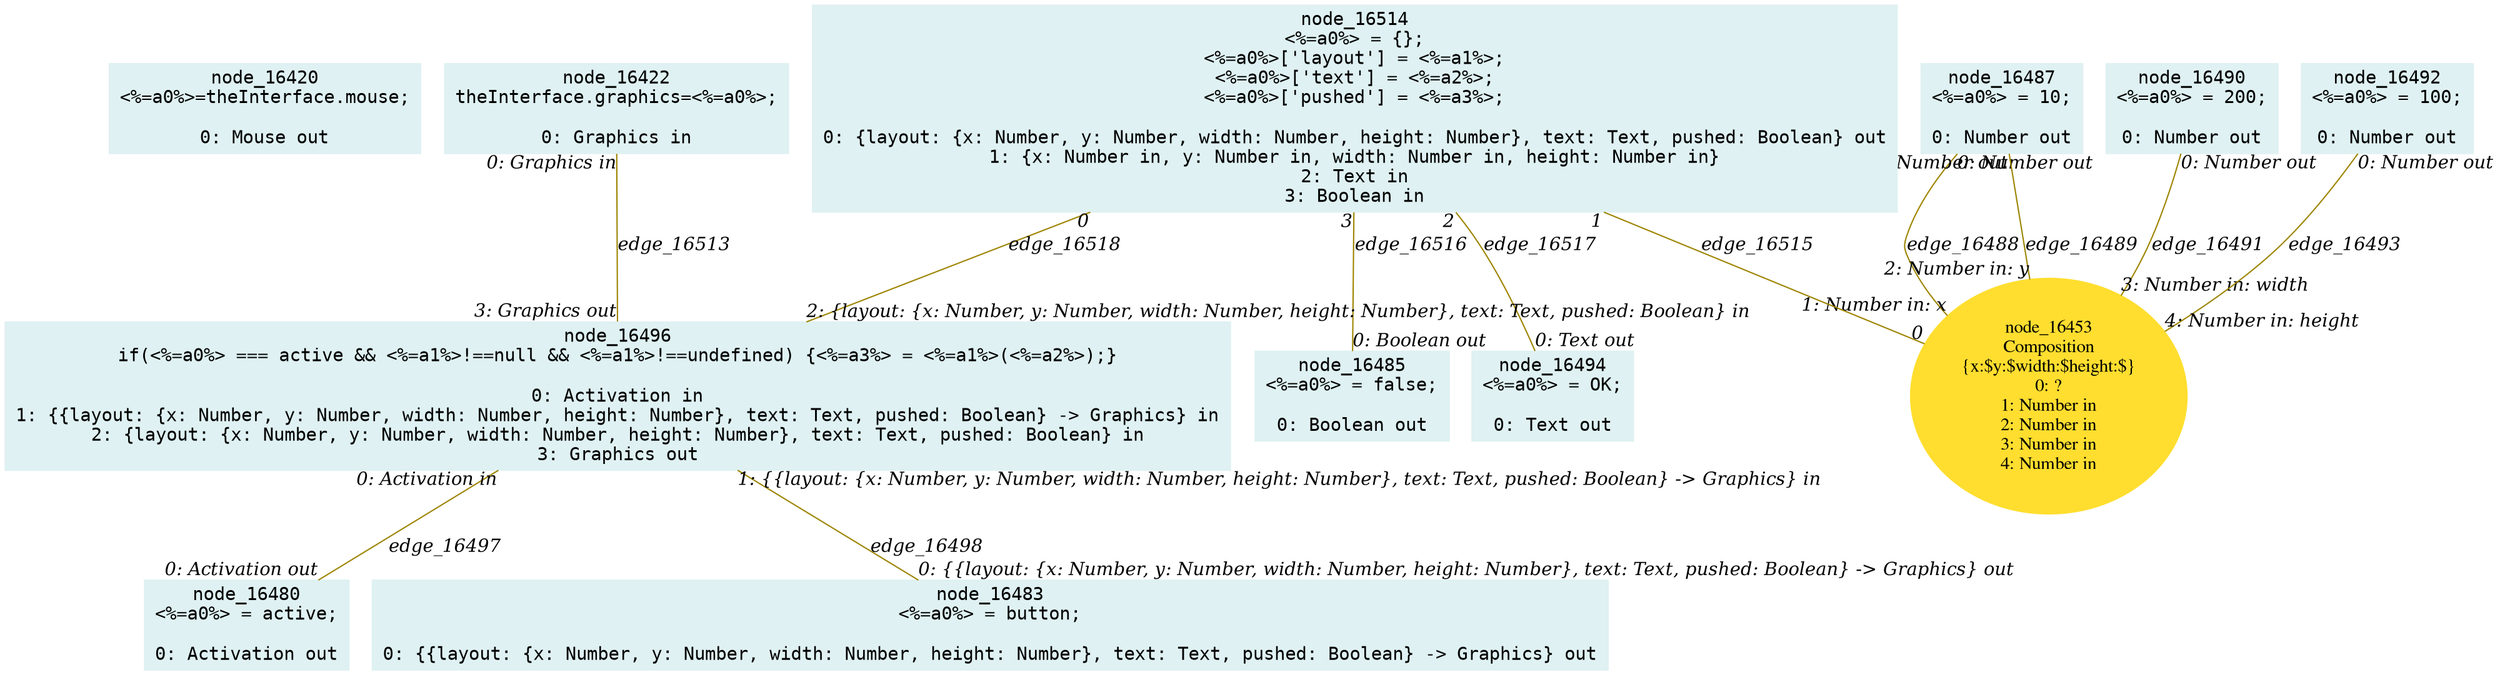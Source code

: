 digraph g{node_16420 [shape="box", style="filled", color="#dff1f2", fontname="Courier", label="node_16420
<%=a0%>=theInterface.mouse;

0: Mouse out" ]
node_16422 [shape="box", style="filled", color="#dff1f2", fontname="Courier", label="node_16422
theInterface.graphics=<%=a0%>;

0: Graphics in" ]
node_16453 [shape="ellipse", style="filled", color="#ffde2f", fontname="Times", label="node_16453
Composition
{x:$y:$width:$height:$}
0: ?
1: Number in
2: Number in
3: Number in
4: Number in" ]
node_16480 [shape="box", style="filled", color="#dff1f2", fontname="Courier", label="node_16480
<%=a0%> = active;

0: Activation out" ]
node_16483 [shape="box", style="filled", color="#dff1f2", fontname="Courier", label="node_16483
<%=a0%> = button;

0: {{layout: {x: Number, y: Number, width: Number, height: Number}, text: Text, pushed: Boolean} -> Graphics} out" ]
node_16485 [shape="box", style="filled", color="#dff1f2", fontname="Courier", label="node_16485
<%=a0%> = false;

0: Boolean out" ]
node_16487 [shape="box", style="filled", color="#dff1f2", fontname="Courier", label="node_16487
<%=a0%> = 10;

0: Number out" ]
node_16490 [shape="box", style="filled", color="#dff1f2", fontname="Courier", label="node_16490
<%=a0%> = 200;

0: Number out" ]
node_16492 [shape="box", style="filled", color="#dff1f2", fontname="Courier", label="node_16492
<%=a0%> = 100;

0: Number out" ]
node_16494 [shape="box", style="filled", color="#dff1f2", fontname="Courier", label="node_16494
<%=a0%> = OK;

0: Text out" ]
node_16496 [shape="box", style="filled", color="#dff1f2", fontname="Courier", label="node_16496
if(<%=a0%> === active && <%=a1%>!==null && <%=a1%>!==undefined) {<%=a3%> = <%=a1%>(<%=a2%>);}

0: Activation in
1: {{layout: {x: Number, y: Number, width: Number, height: Number}, text: Text, pushed: Boolean} -> Graphics} in
2: {layout: {x: Number, y: Number, width: Number, height: Number}, text: Text, pushed: Boolean} in
3: Graphics out" ]
node_16514 [shape="box", style="filled", color="#dff1f2", fontname="Courier", label="node_16514
<%=a0%> = {};
<%=a0%>['layout'] = <%=a1%>;
<%=a0%>['text'] = <%=a2%>;
<%=a0%>['pushed'] = <%=a3%>;

0: {layout: {x: Number, y: Number, width: Number, height: Number}, text: Text, pushed: Boolean} out
1: {x: Number in, y: Number in, width: Number in, height: Number in}
2: Text in
3: Boolean in" ]
node_16487 -> node_16453 [dir=none, arrowHead=none, fontname="Times-Italic", arrowsize=1, color="#9d8400", label="edge_16488",  headlabel="1: Number in: x", taillabel="0: Number out" ]
node_16487 -> node_16453 [dir=none, arrowHead=none, fontname="Times-Italic", arrowsize=1, color="#9d8400", label="edge_16489",  headlabel="2: Number in: y", taillabel="0: Number out" ]
node_16490 -> node_16453 [dir=none, arrowHead=none, fontname="Times-Italic", arrowsize=1, color="#9d8400", label="edge_16491",  headlabel="3: Number in: width", taillabel="0: Number out" ]
node_16492 -> node_16453 [dir=none, arrowHead=none, fontname="Times-Italic", arrowsize=1, color="#9d8400", label="edge_16493",  headlabel="4: Number in: height", taillabel="0: Number out" ]
node_16496 -> node_16480 [dir=none, arrowHead=none, fontname="Times-Italic", arrowsize=1, color="#9d8400", label="edge_16497",  headlabel="0: Activation out", taillabel="0: Activation in" ]
node_16496 -> node_16483 [dir=none, arrowHead=none, fontname="Times-Italic", arrowsize=1, color="#9d8400", label="edge_16498",  headlabel="0: {{layout: {x: Number, y: Number, width: Number, height: Number}, text: Text, pushed: Boolean} -> Graphics} out", taillabel="1: {{layout: {x: Number, y: Number, width: Number, height: Number}, text: Text, pushed: Boolean} -> Graphics} in" ]
node_16422 -> node_16496 [dir=none, arrowHead=none, fontname="Times-Italic", arrowsize=1, color="#9d8400", label="edge_16513",  headlabel="3: Graphics out", taillabel="0: Graphics in" ]
node_16514 -> node_16453 [dir=none, arrowHead=none, fontname="Times-Italic", arrowsize=1, color="#9d8400", label="edge_16515",  headlabel="0", taillabel="1" ]
node_16514 -> node_16485 [dir=none, arrowHead=none, fontname="Times-Italic", arrowsize=1, color="#9d8400", label="edge_16516",  headlabel="0: Boolean out", taillabel="3" ]
node_16514 -> node_16494 [dir=none, arrowHead=none, fontname="Times-Italic", arrowsize=1, color="#9d8400", label="edge_16517",  headlabel="0: Text out", taillabel="2" ]
node_16514 -> node_16496 [dir=none, arrowHead=none, fontname="Times-Italic", arrowsize=1, color="#9d8400", label="edge_16518",  headlabel="2: {layout: {x: Number, y: Number, width: Number, height: Number}, text: Text, pushed: Boolean} in", taillabel="0" ]
}